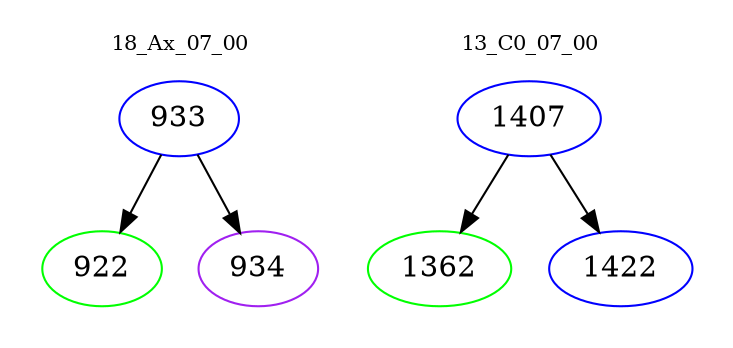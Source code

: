 digraph{
subgraph cluster_0 {
color = white
label = "18_Ax_07_00";
fontsize=10;
T0_933 [label="933", color="blue"]
T0_933 -> T0_922 [color="black"]
T0_922 [label="922", color="green"]
T0_933 -> T0_934 [color="black"]
T0_934 [label="934", color="purple"]
}
subgraph cluster_1 {
color = white
label = "13_C0_07_00";
fontsize=10;
T1_1407 [label="1407", color="blue"]
T1_1407 -> T1_1362 [color="black"]
T1_1362 [label="1362", color="green"]
T1_1407 -> T1_1422 [color="black"]
T1_1422 [label="1422", color="blue"]
}
}
